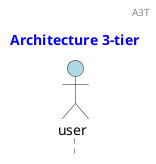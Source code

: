 @startuml A3T
hide footbox
header A3T
title <font color="blue">Architecture 3-tier</font>

actor user as U #LightBlue

@enduml
